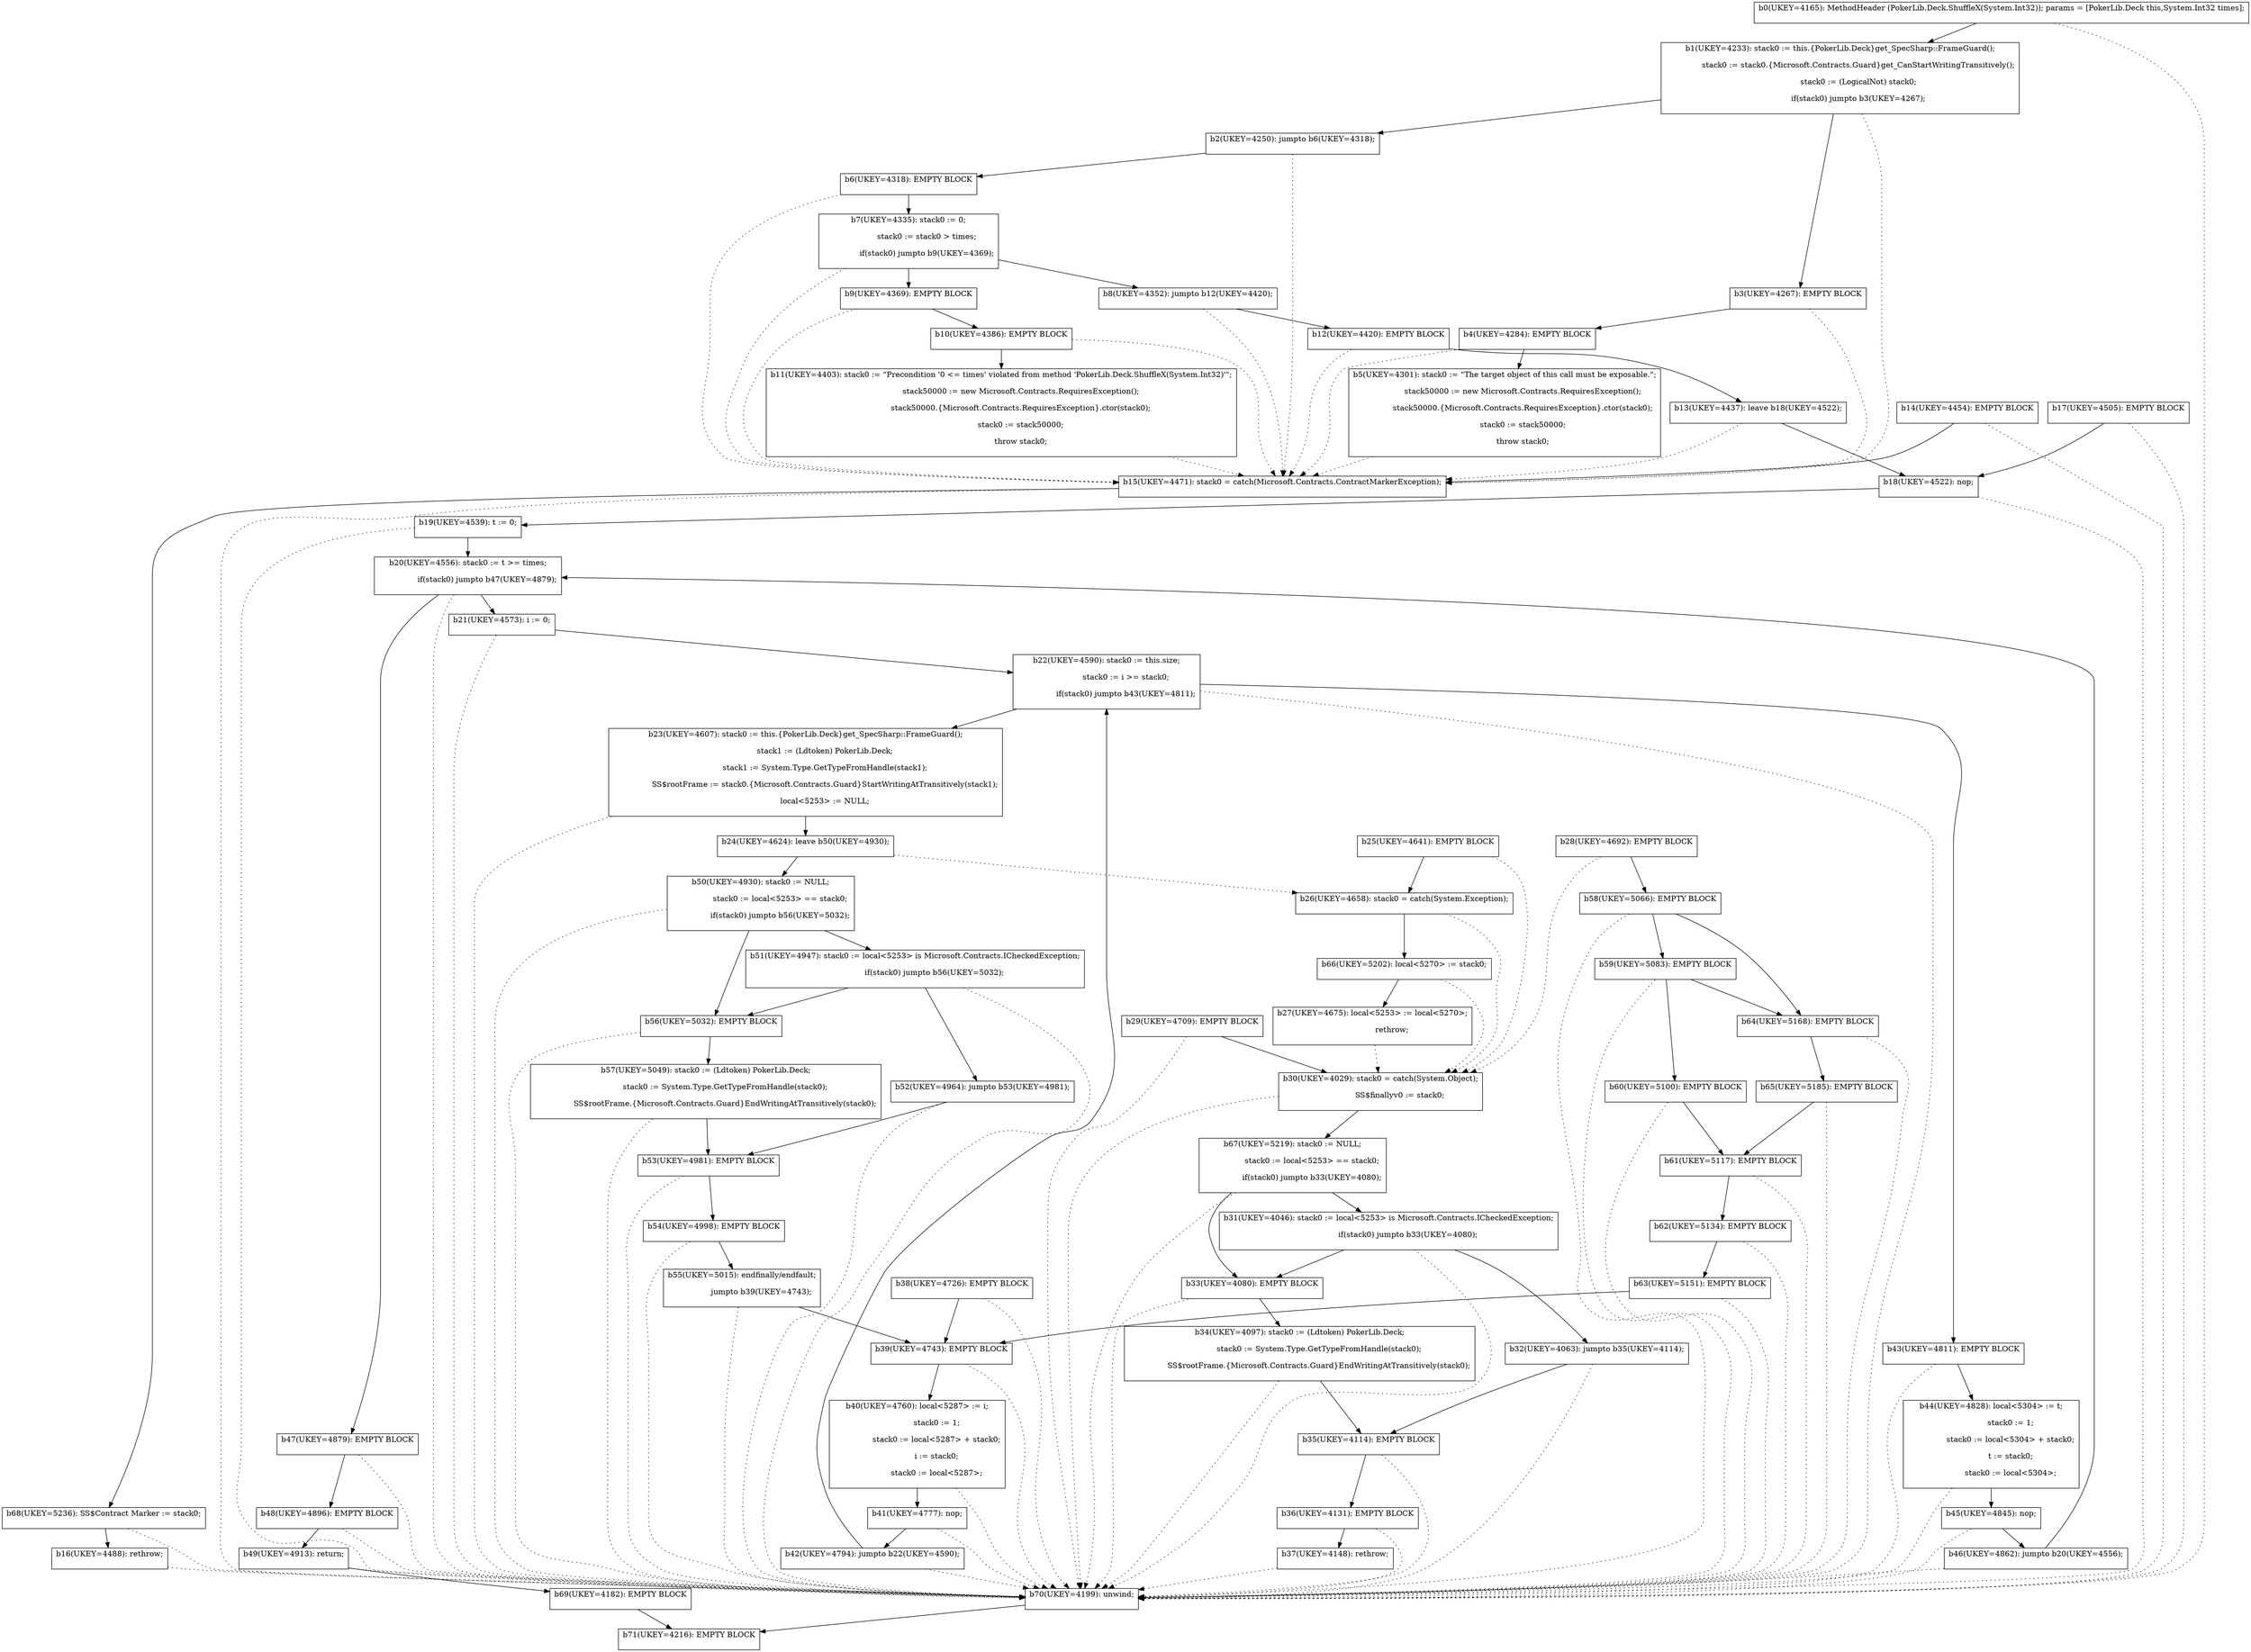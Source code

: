 digraph G {
block4165 [shape=box, label="b0(UKEY=4165): MethodHeader (PokerLib.Deck.ShuffleX(System.Int32)); params = [PokerLib.Deck this,System.Int32 times];\n"]
block4233 [shape=box, label="b1(UKEY=4233): stack0 := this.{PokerLib.Deck}get_SpecSharp::FrameGuard();\n               stack0 := stack0.{Microsoft.Contracts.Guard}get_CanStartWritingTransitively();\n               stack0 := (LogicalNot) stack0;\n               if(stack0) jumpto b3(UKEY=4267);\n"]
block4250 [shape=box, label="b2(UKEY=4250): jumpto b6(UKEY=4318);\n"]
block4267 [shape=box, label="b3(UKEY=4267): EMPTY BLOCK\n"]
block4284 [shape=box, label="b4(UKEY=4284): EMPTY BLOCK\n"]
block4301 [shape=box, label="b5(UKEY=4301): stack0 := \"The target object of this call must be exposable.\";\n               stack50000 := new Microsoft.Contracts.RequiresException();\n               stack50000.{Microsoft.Contracts.RequiresException}.ctor(stack0);\n               stack0 := stack50000;\n               throw stack0;\n"]
block4318 [shape=box, label="b6(UKEY=4318): EMPTY BLOCK\n"]
block4335 [shape=box, label="b7(UKEY=4335): stack0 := 0;\n               stack0 := stack0 > times;\n               if(stack0) jumpto b9(UKEY=4369);\n"]
block4352 [shape=box, label="b8(UKEY=4352): jumpto b12(UKEY=4420);\n"]
block4369 [shape=box, label="b9(UKEY=4369): EMPTY BLOCK\n"]
block4386 [shape=box, label="b10(UKEY=4386): EMPTY BLOCK\n"]
block4403 [shape=box, label="b11(UKEY=4403): stack0 := \"Precondition '0 <= times' violated from method 'PokerLib.Deck.ShuffleX(System.Int32)'\";\n                stack50000 := new Microsoft.Contracts.RequiresException();\n                stack50000.{Microsoft.Contracts.RequiresException}.ctor(stack0);\n                stack0 := stack50000;\n                throw stack0;\n"]
block4420 [shape=box, label="b12(UKEY=4420): EMPTY BLOCK\n"]
block4437 [shape=box, label="b13(UKEY=4437): leave b18(UKEY=4522);\n"]
block4454 [shape=box, label="b14(UKEY=4454): EMPTY BLOCK\n"]
block4471 [shape=box, label="b15(UKEY=4471): stack0 = catch(Microsoft.Contracts.ContractMarkerException);\n"]
block4488 [shape=box, label="b16(UKEY=4488): rethrow;\n"]
block4505 [shape=box, label="b17(UKEY=4505): EMPTY BLOCK\n"]
block4522 [shape=box, label="b18(UKEY=4522): nop;\n"]
block4539 [shape=box, label="b19(UKEY=4539): t := 0;\n"]
block4556 [shape=box, label="b20(UKEY=4556): stack0 := t >= times;\n                if(stack0) jumpto b47(UKEY=4879);\n"]
block4573 [shape=box, label="b21(UKEY=4573): i := 0;\n"]
block4590 [shape=box, label="b22(UKEY=4590): stack0 := this.size;\n                stack0 := i >= stack0;\n                if(stack0) jumpto b43(UKEY=4811);\n"]
block4607 [shape=box, label="b23(UKEY=4607): stack0 := this.{PokerLib.Deck}get_SpecSharp::FrameGuard();\n                stack1 := (Ldtoken) PokerLib.Deck;\n                stack1 := System.Type.GetTypeFromHandle(stack1);\n                SS$rootFrame := stack0.{Microsoft.Contracts.Guard}StartWritingAtTransitively(stack1);\n                local<5253> := NULL;\n"]
block4624 [shape=box, label="b24(UKEY=4624): leave b50(UKEY=4930);\n"]
block4641 [shape=box, label="b25(UKEY=4641): EMPTY BLOCK\n"]
block4658 [shape=box, label="b26(UKEY=4658): stack0 = catch(System.Exception);\n"]
block4675 [shape=box, label="b27(UKEY=4675): local<5253> := local<5270>;\n                rethrow;\n"]
block4692 [shape=box, label="b28(UKEY=4692): EMPTY BLOCK\n"]
block4709 [shape=box, label="b29(UKEY=4709): EMPTY BLOCK\n"]
block4029 [shape=box, label="b30(UKEY=4029): stack0 = catch(System.Object);\n                SS$finallyv0 := stack0;\n"]
block4046 [shape=box, label="b31(UKEY=4046): stack0 := local<5253> is Microsoft.Contracts.ICheckedException;\n                if(stack0) jumpto b33(UKEY=4080);\n"]
block4063 [shape=box, label="b32(UKEY=4063): jumpto b35(UKEY=4114);\n"]
block4080 [shape=box, label="b33(UKEY=4080): EMPTY BLOCK\n"]
block4097 [shape=box, label="b34(UKEY=4097): stack0 := (Ldtoken) PokerLib.Deck;\n                stack0 := System.Type.GetTypeFromHandle(stack0);\n                SS$rootFrame.{Microsoft.Contracts.Guard}EndWritingAtTransitively(stack0);\n"]
block4114 [shape=box, label="b35(UKEY=4114): EMPTY BLOCK\n"]
block4131 [shape=box, label="b36(UKEY=4131): EMPTY BLOCK\n"]
block4148 [shape=box, label="b37(UKEY=4148): rethrow;\n"]
block4726 [shape=box, label="b38(UKEY=4726): EMPTY BLOCK\n"]
block4743 [shape=box, label="b39(UKEY=4743): EMPTY BLOCK\n"]
block4760 [shape=box, label="b40(UKEY=4760): local<5287> := i;\n                stack0 := 1;\n                stack0 := local<5287> + stack0;\n                i := stack0;\n                stack0 := local<5287>;\n"]
block4777 [shape=box, label="b41(UKEY=4777): nop;\n"]
block4794 [shape=box, label="b42(UKEY=4794): jumpto b22(UKEY=4590);\n"]
block4811 [shape=box, label="b43(UKEY=4811): EMPTY BLOCK\n"]
block4828 [shape=box, label="b44(UKEY=4828): local<5304> := t;\n                stack0 := 1;\n                stack0 := local<5304> + stack0;\n                t := stack0;\n                stack0 := local<5304>;\n"]
block4845 [shape=box, label="b45(UKEY=4845): nop;\n"]
block4862 [shape=box, label="b46(UKEY=4862): jumpto b20(UKEY=4556);\n"]
block4879 [shape=box, label="b47(UKEY=4879): EMPTY BLOCK\n"]
block4896 [shape=box, label="b48(UKEY=4896): EMPTY BLOCK\n"]
block4913 [shape=box, label="b49(UKEY=4913): return;\n"]
block4930 [shape=box, label="b50(UKEY=4930): stack0 := NULL;\n                stack0 := local<5253> == stack0;\n                if(stack0) jumpto b56(UKEY=5032);\n"]
block4947 [shape=box, label="b51(UKEY=4947): stack0 := local<5253> is Microsoft.Contracts.ICheckedException;\n                if(stack0) jumpto b56(UKEY=5032);\n"]
block4964 [shape=box, label="b52(UKEY=4964): jumpto b53(UKEY=4981);\n"]
block4981 [shape=box, label="b53(UKEY=4981): EMPTY BLOCK\n"]
block4998 [shape=box, label="b54(UKEY=4998): EMPTY BLOCK\n"]
block5015 [shape=box, label="b55(UKEY=5015): endfinally/endfault;\n                jumpto b39(UKEY=4743);\n"]
block5032 [shape=box, label="b56(UKEY=5032): EMPTY BLOCK\n"]
block5049 [shape=box, label="b57(UKEY=5049): stack0 := (Ldtoken) PokerLib.Deck;\n                stack0 := System.Type.GetTypeFromHandle(stack0);\n                SS$rootFrame.{Microsoft.Contracts.Guard}EndWritingAtTransitively(stack0);\n"]
block5066 [shape=box, label="b58(UKEY=5066): EMPTY BLOCK\n"]
block5083 [shape=box, label="b59(UKEY=5083): EMPTY BLOCK\n"]
block5100 [shape=box, label="b60(UKEY=5100): EMPTY BLOCK\n"]
block5117 [shape=box, label="b61(UKEY=5117): EMPTY BLOCK\n"]
block5134 [shape=box, label="b62(UKEY=5134): EMPTY BLOCK\n"]
block5151 [shape=box, label="b63(UKEY=5151): EMPTY BLOCK\n"]
block5168 [shape=box, label="b64(UKEY=5168): EMPTY BLOCK\n"]
block5185 [shape=box, label="b65(UKEY=5185): EMPTY BLOCK\n"]
block5202 [shape=box, label="b66(UKEY=5202): local<5270> := stack0;\n"]
block5219 [shape=box, label="b67(UKEY=5219): stack0 := NULL;\n                stack0 := local<5253> == stack0;\n                if(stack0) jumpto b33(UKEY=4080);\n"]
block5236 [shape=box, label="b68(UKEY=5236): SS$Contract Marker := stack0;\n"]
block4182 [shape=box, label="b69(UKEY=4182): EMPTY BLOCK\n"]
block4199 [shape=box, label="b70(UKEY=4199): unwind;\n"]
block4216 [shape=box, label="b71(UKEY=4216): EMPTY BLOCK\n"]
block4165 -> block4233;
block4165 -> block4199 [style=dotted];
block4233 -> block4250;
block4233 -> block4267;
block4233 -> block4471 [style=dotted];
block4250 -> block4318;
block4250 -> block4471 [style=dotted];
block4267 -> block4284;
block4267 -> block4471 [style=dotted];
block4284 -> block4301;
block4284 -> block4471 [style=dotted];
block4301 -> block4471 [style=dotted];
block4318 -> block4335;
block4318 -> block4471 [style=dotted];
block4335 -> block4352;
block4335 -> block4369;
block4335 -> block4471 [style=dotted];
block4352 -> block4420;
block4352 -> block4471 [style=dotted];
block4369 -> block4386;
block4369 -> block4471 [style=dotted];
block4386 -> block4403;
block4386 -> block4471 [style=dotted];
block4403 -> block4471 [style=dotted];
block4420 -> block4437;
block4420 -> block4471 [style=dotted];
block4437 -> block4522;
block4437 -> block4471 [style=dotted];
block4454 -> block4471;
block4454 -> block4199 [style=dotted];
block4471 -> block5236;
block4471 -> block4199 [style=dotted];
block4488 -> block4199 [style=dotted];
block4505 -> block4522;
block4505 -> block4199 [style=dotted];
block4522 -> block4539;
block4522 -> block4199 [style=dotted];
block4539 -> block4556;
block4539 -> block4199 [style=dotted];
block4556 -> block4573;
block4556 -> block4879;
block4556 -> block4199 [style=dotted];
block4573 -> block4590;
block4573 -> block4199 [style=dotted];
block4590 -> block4607;
block4590 -> block4811;
block4590 -> block4199 [style=dotted];
block4607 -> block4624;
block4607 -> block4199 [style=dotted];
block4624 -> block4930;
block4624 -> block4658 [style=dotted];
block4641 -> block4658;
block4641 -> block4029 [style=dotted];
block4658 -> block5202;
block4658 -> block4029 [style=dotted];
block4675 -> block4029 [style=dotted];
block4692 -> block5066;
block4692 -> block4029 [style=dotted];
block4709 -> block4029;
block4709 -> block4199 [style=dotted];
block4029 -> block5219;
block4029 -> block4199 [style=dotted];
block4046 -> block4063;
block4046 -> block4080;
block4046 -> block4199 [style=dotted];
block4063 -> block4114;
block4063 -> block4199 [style=dotted];
block4080 -> block4097;
block4080 -> block4199 [style=dotted];
block4097 -> block4114;
block4097 -> block4199 [style=dotted];
block4114 -> block4131;
block4114 -> block4199 [style=dotted];
block4131 -> block4148;
block4131 -> block4199 [style=dotted];
block4148 -> block4199 [style=dotted];
block4726 -> block4743;
block4726 -> block4199 [style=dotted];
block4743 -> block4760;
block4743 -> block4199 [style=dotted];
block4760 -> block4777;
block4760 -> block4199 [style=dotted];
block4777 -> block4794;
block4777 -> block4199 [style=dotted];
block4794 -> block4590;
block4794 -> block4199 [style=dotted];
block4811 -> block4828;
block4811 -> block4199 [style=dotted];
block4828 -> block4845;
block4828 -> block4199 [style=dotted];
block4845 -> block4862;
block4845 -> block4199 [style=dotted];
block4862 -> block4556;
block4862 -> block4199 [style=dotted];
block4879 -> block4896;
block4879 -> block4199 [style=dotted];
block4896 -> block4913;
block4896 -> block4199 [style=dotted];
block4913 -> block4182;
block4913 -> block4199 [style=dotted];
block4930 -> block4947;
block4930 -> block5032;
block4930 -> block4199 [style=dotted];
block4947 -> block4964;
block4947 -> block5032;
block4947 -> block4199 [style=dotted];
block4964 -> block4981;
block4964 -> block4199 [style=dotted];
block4981 -> block4998;
block4981 -> block4199 [style=dotted];
block4998 -> block5015;
block4998 -> block4199 [style=dotted];
block5015 -> block4743;
block5015 -> block4199 [style=dotted];
block5032 -> block5049;
block5032 -> block4199 [style=dotted];
block5049 -> block4981;
block5049 -> block4199 [style=dotted];
block5066 -> block5083;
block5066 -> block5168;
block5066 -> block4199 [style=dotted];
block5083 -> block5100;
block5083 -> block5168;
block5083 -> block4199 [style=dotted];
block5100 -> block5117;
block5100 -> block4199 [style=dotted];
block5117 -> block5134;
block5117 -> block4199 [style=dotted];
block5134 -> block5151;
block5134 -> block4199 [style=dotted];
block5151 -> block4743;
block5151 -> block4199 [style=dotted];
block5168 -> block5185;
block5168 -> block4199 [style=dotted];
block5185 -> block5117;
block5185 -> block4199 [style=dotted];
block5202 -> block4675;
block5202 -> block4029 [style=dotted];
block5219 -> block4046;
block5219 -> block4080;
block5219 -> block4199 [style=dotted];
block5236 -> block4488;
block5236 -> block4199 [style=dotted];
block4182 -> block4216;
block4199 -> block4216;
}
